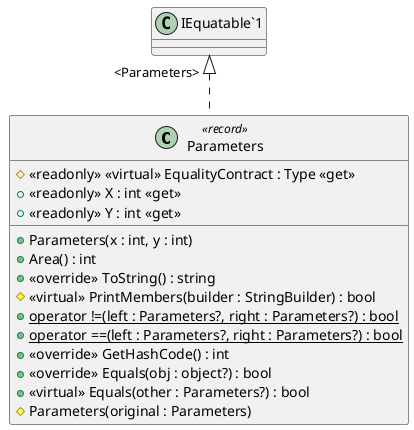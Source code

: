 @startuml Parameters
class Parameters <<record>>  {
    # <<readonly>> <<virtual>> EqualityContract : Type <<get>>
    + <<readonly>> X : int <<get>>
    + <<readonly>> Y : int <<get>>
    + Parameters(x : int, y : int)
    + Area() : int
    + <<override>> ToString() : string
    # <<virtual>> PrintMembers(builder : StringBuilder) : bool
    + {static} operator !=(left : Parameters?, right : Parameters?) : bool
    + {static} operator ==(left : Parameters?, right : Parameters?) : bool
    + <<override>> GetHashCode() : int
    + <<override>> Equals(obj : object?) : bool
    + <<virtual>> Equals(other : Parameters?) : bool
    # Parameters(original : Parameters)
}
"IEquatable`1" "<Parameters>" <|.. Parameters
@enduml